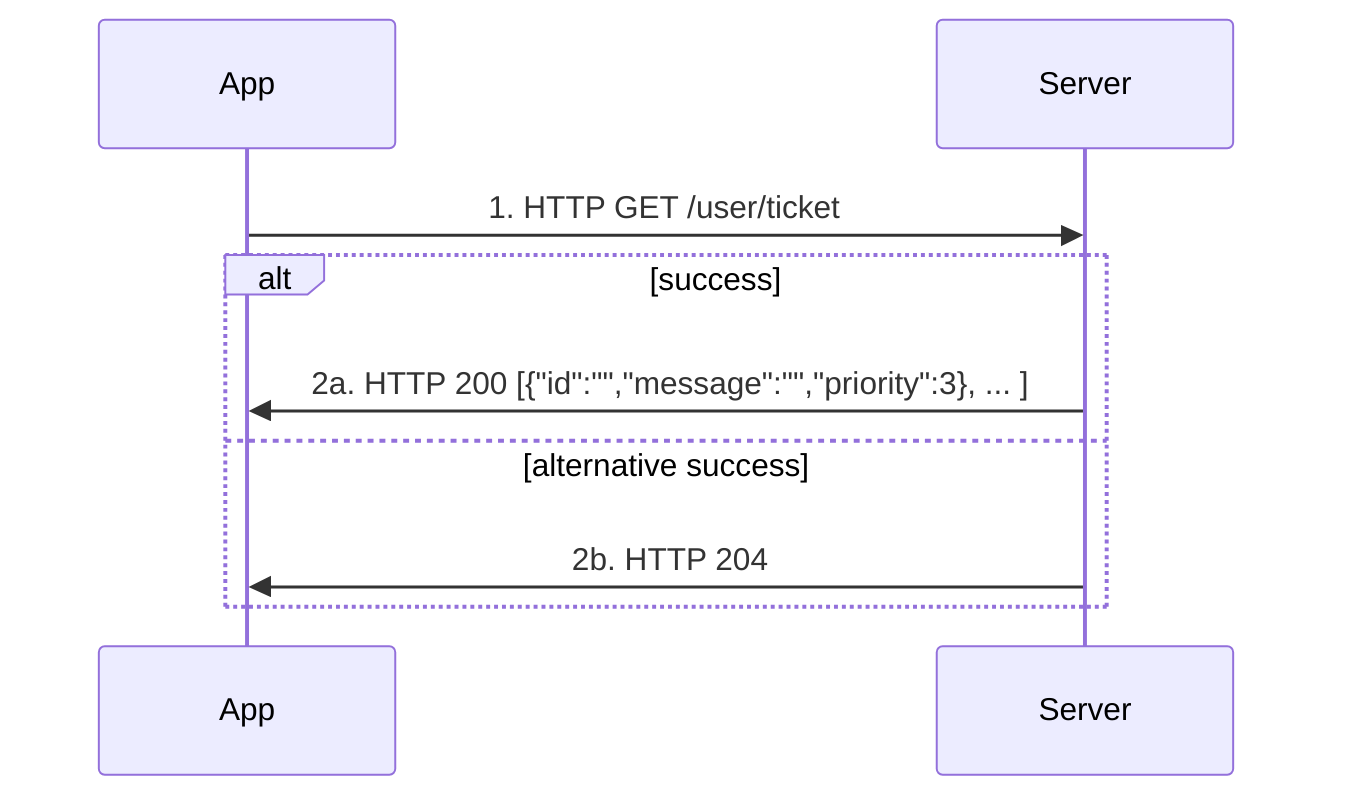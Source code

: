 %% Diagramma di sequenza
sequenceDiagram
    participant App
    participant Server
    App->>Server: 1. HTTP GET /user/ticket
    alt success
        Server->>App: 2a. HTTP 200 [{"id":"","message":"","priority":3}, ... ]
    else alternative success
        Server->>App: 2b. HTTP 204
    end